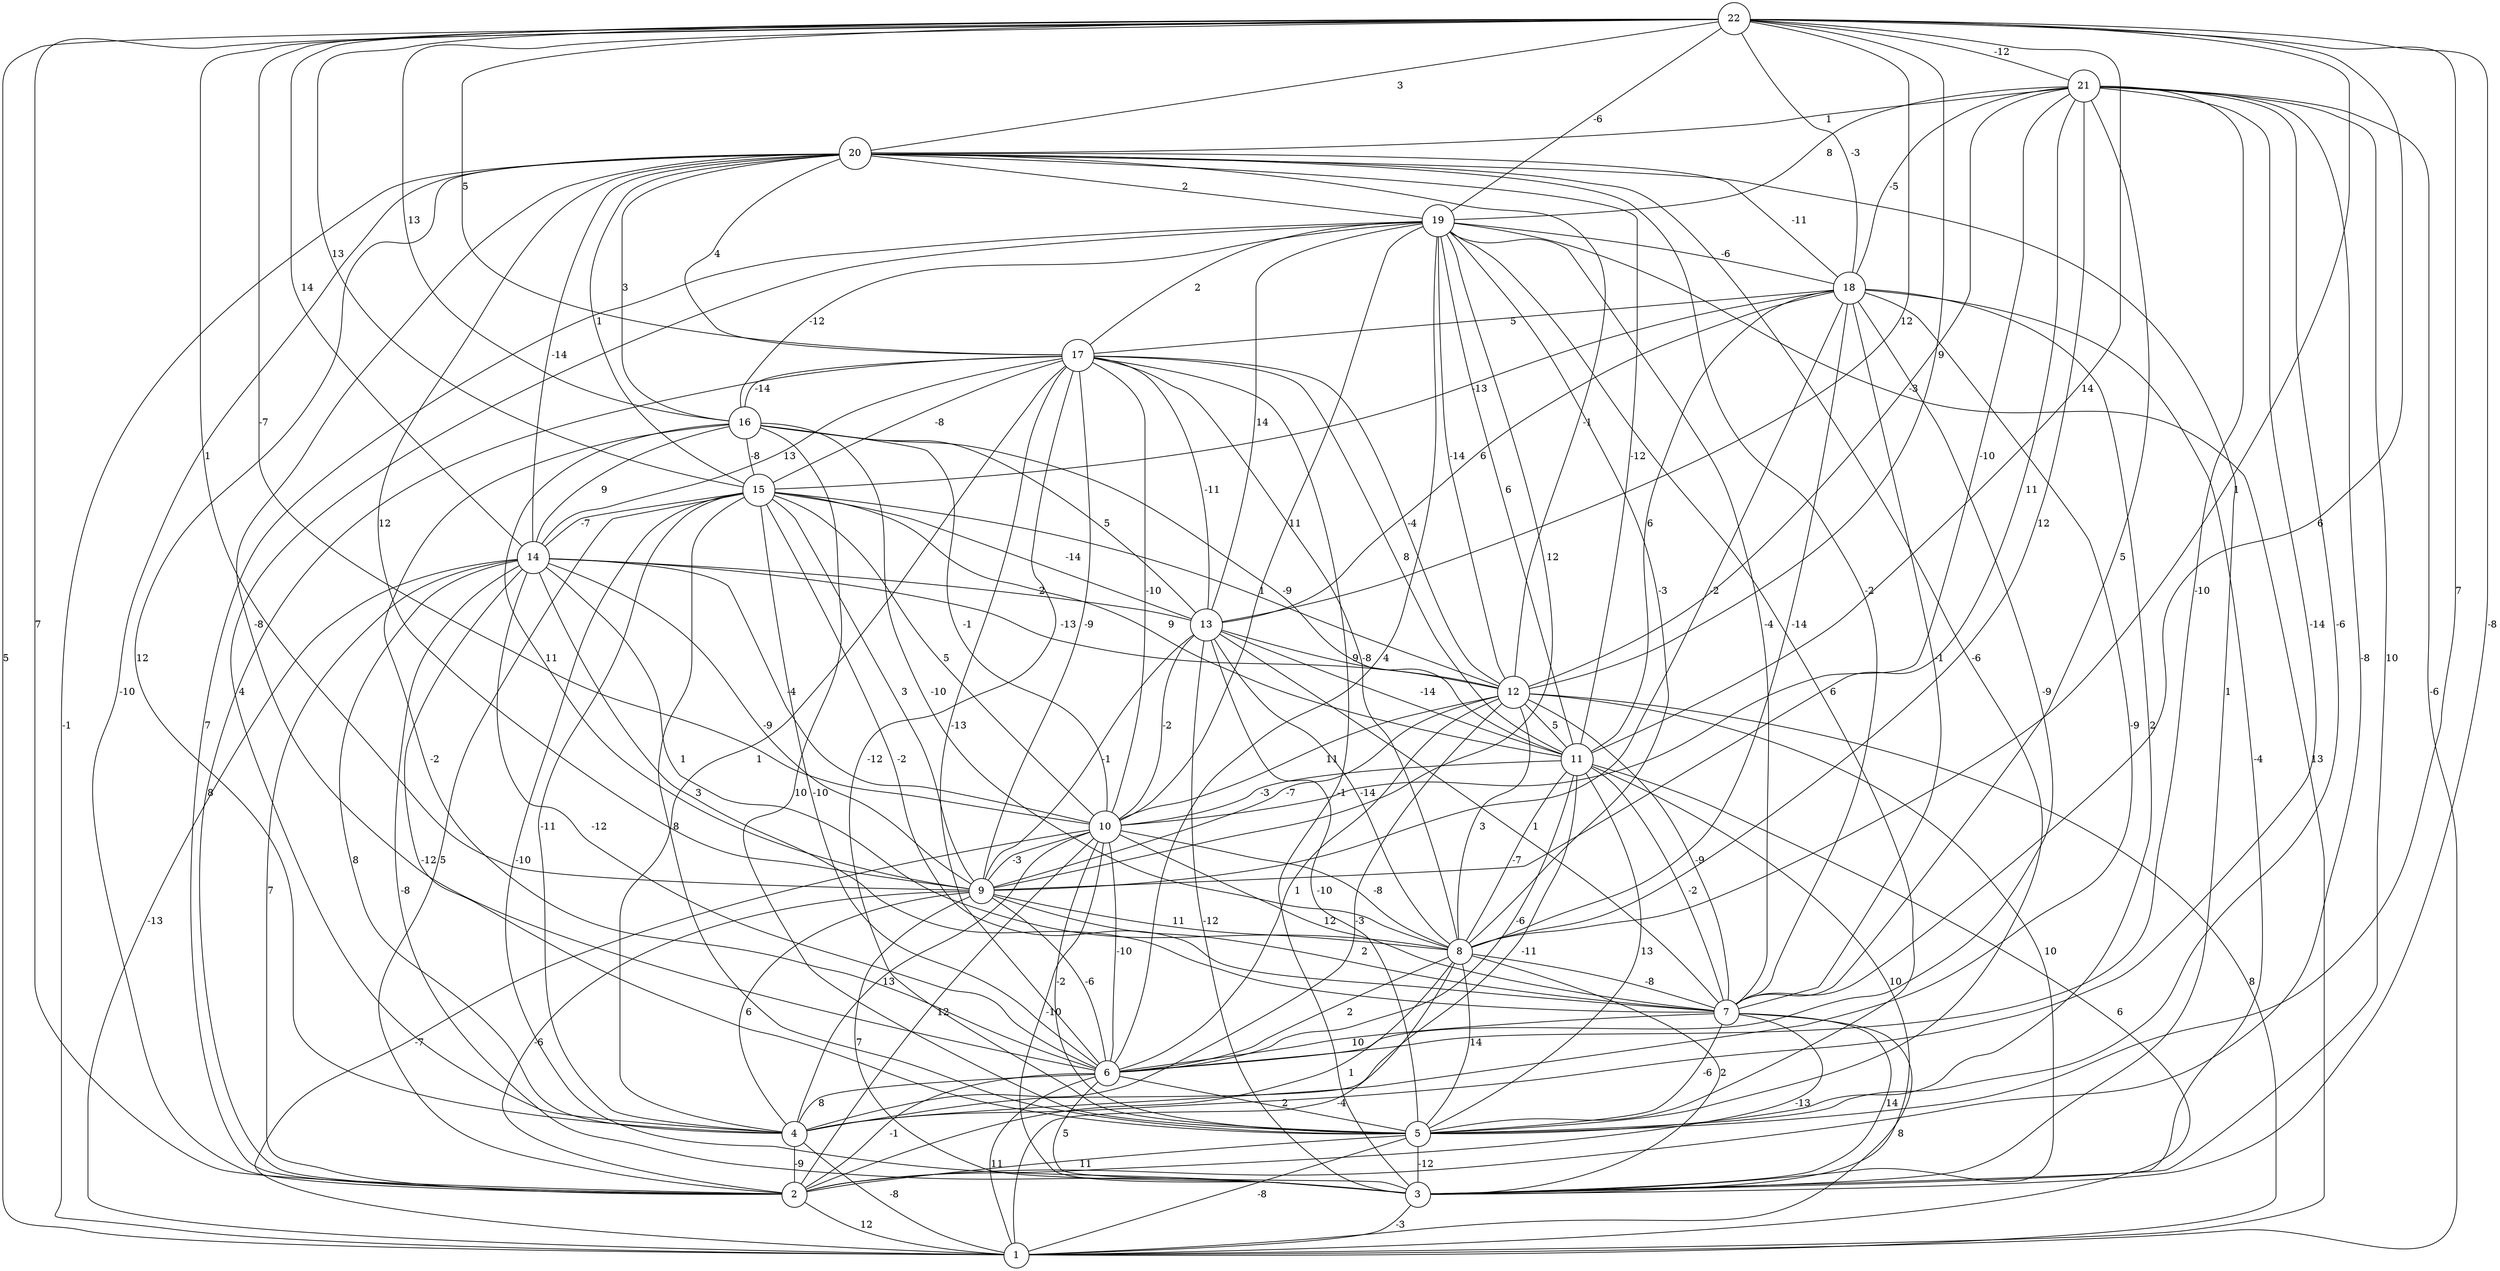 graph { 
	 fontname="Helvetica,Arial,sans-serif" 
	 node [shape = circle]; 
	 22 -- 1 [label = "5"];
	 22 -- 2 [label = "7"];
	 22 -- 3 [label = "-8"];
	 22 -- 5 [label = "7"];
	 22 -- 7 [label = "6"];
	 22 -- 8 [label = "1"];
	 22 -- 9 [label = "1"];
	 22 -- 10 [label = "-7"];
	 22 -- 11 [label = "14"];
	 22 -- 12 [label = "9"];
	 22 -- 13 [label = "12"];
	 22 -- 14 [label = "14"];
	 22 -- 15 [label = "13"];
	 22 -- 16 [label = "13"];
	 22 -- 17 [label = "5"];
	 22 -- 18 [label = "-3"];
	 22 -- 19 [label = "-6"];
	 22 -- 20 [label = "3"];
	 22 -- 21 [label = "-12"];
	 21 -- 1 [label = "-6"];
	 21 -- 2 [label = "-8"];
	 21 -- 3 [label = "10"];
	 21 -- 4 [label = "-14"];
	 21 -- 5 [label = "-6"];
	 21 -- 6 [label = "-10"];
	 21 -- 7 [label = "5"];
	 21 -- 8 [label = "12"];
	 21 -- 9 [label = "11"];
	 21 -- 10 [label = "-10"];
	 21 -- 12 [label = "-3"];
	 21 -- 18 [label = "-5"];
	 21 -- 19 [label = "8"];
	 21 -- 20 [label = "1"];
	 20 -- 1 [label = "-1"];
	 20 -- 2 [label = "-10"];
	 20 -- 3 [label = "1"];
	 20 -- 4 [label = "12"];
	 20 -- 5 [label = "-6"];
	 20 -- 6 [label = "-8"];
	 20 -- 7 [label = "-2"];
	 20 -- 9 [label = "12"];
	 20 -- 11 [label = "-12"];
	 20 -- 12 [label = "-1"];
	 20 -- 14 [label = "-14"];
	 20 -- 15 [label = "1"];
	 20 -- 16 [label = "3"];
	 20 -- 17 [label = "4"];
	 20 -- 18 [label = "-11"];
	 20 -- 19 [label = "2"];
	 19 -- 1 [label = "13"];
	 19 -- 2 [label = "7"];
	 19 -- 4 [label = "4"];
	 19 -- 5 [label = "6"];
	 19 -- 6 [label = "4"];
	 19 -- 7 [label = "-4"];
	 19 -- 8 [label = "-3"];
	 19 -- 9 [label = "12"];
	 19 -- 10 [label = "11"];
	 19 -- 11 [label = "6"];
	 19 -- 12 [label = "-14"];
	 19 -- 13 [label = "14"];
	 19 -- 16 [label = "-12"];
	 19 -- 17 [label = "2"];
	 19 -- 18 [label = "-6"];
	 18 -- 3 [label = "-4"];
	 18 -- 4 [label = "-9"];
	 18 -- 5 [label = "2"];
	 18 -- 6 [label = "-9"];
	 18 -- 7 [label = "-1"];
	 18 -- 8 [label = "-14"];
	 18 -- 9 [label = "-2"];
	 18 -- 11 [label = "6"];
	 18 -- 13 [label = "6"];
	 18 -- 15 [label = "-13"];
	 18 -- 17 [label = "5"];
	 17 -- 2 [label = "8"];
	 17 -- 3 [label = "-1"];
	 17 -- 4 [label = "1"];
	 17 -- 5 [label = "-12"];
	 17 -- 6 [label = "-13"];
	 17 -- 8 [label = "-8"];
	 17 -- 9 [label = "-9"];
	 17 -- 10 [label = "-10"];
	 17 -- 11 [label = "8"];
	 17 -- 12 [label = "-4"];
	 17 -- 13 [label = "-11"];
	 17 -- 14 [label = "13"];
	 17 -- 15 [label = "-8"];
	 17 -- 16 [label = "-14"];
	 16 -- 5 [label = "10"];
	 16 -- 6 [label = "-2"];
	 16 -- 8 [label = "-10"];
	 16 -- 9 [label = "11"];
	 16 -- 10 [label = "-1"];
	 16 -- 11 [label = "-9"];
	 16 -- 13 [label = "5"];
	 16 -- 14 [label = "9"];
	 16 -- 15 [label = "-8"];
	 15 -- 2 [label = "5"];
	 15 -- 3 [label = "-10"];
	 15 -- 4 [label = "-11"];
	 15 -- 5 [label = "8"];
	 15 -- 6 [label = "-10"];
	 15 -- 7 [label = "-2"];
	 15 -- 9 [label = "3"];
	 15 -- 10 [label = "5"];
	 15 -- 11 [label = "9"];
	 15 -- 12 [label = "1"];
	 15 -- 13 [label = "-14"];
	 15 -- 14 [label = "-7"];
	 14 -- 1 [label = "-13"];
	 14 -- 2 [label = "7"];
	 14 -- 3 [label = "-8"];
	 14 -- 4 [label = "8"];
	 14 -- 5 [label = "-12"];
	 14 -- 6 [label = "-12"];
	 14 -- 7 [label = "3"];
	 14 -- 8 [label = "1"];
	 14 -- 9 [label = "-9"];
	 14 -- 10 [label = "-4"];
	 14 -- 12 [label = "-13"];
	 14 -- 13 [label = "2"];
	 13 -- 3 [label = "-12"];
	 13 -- 5 [label = "-10"];
	 13 -- 7 [label = "1"];
	 13 -- 8 [label = "-14"];
	 13 -- 9 [label = "-1"];
	 13 -- 10 [label = "-2"];
	 13 -- 11 [label = "-14"];
	 13 -- 12 [label = "9"];
	 12 -- 1 [label = "8"];
	 12 -- 3 [label = "10"];
	 12 -- 4 [label = "-3"];
	 12 -- 6 [label = "1"];
	 12 -- 7 [label = "-9"];
	 12 -- 8 [label = "3"];
	 12 -- 9 [label = "-7"];
	 12 -- 10 [label = "11"];
	 12 -- 11 [label = "5"];
	 11 -- 1 [label = "6"];
	 11 -- 3 [label = "10"];
	 11 -- 4 [label = "-11"];
	 11 -- 5 [label = "13"];
	 11 -- 6 [label = "-6"];
	 11 -- 7 [label = "-2"];
	 11 -- 8 [label = "-7"];
	 11 -- 10 [label = "-3"];
	 10 -- 1 [label = "-7"];
	 10 -- 2 [label = "12"];
	 10 -- 3 [label = "-10"];
	 10 -- 4 [label = "13"];
	 10 -- 5 [label = "-2"];
	 10 -- 6 [label = "-10"];
	 10 -- 7 [label = "12"];
	 10 -- 8 [label = "-8"];
	 10 -- 9 [label = "-3"];
	 9 -- 2 [label = "-6"];
	 9 -- 3 [label = "7"];
	 9 -- 4 [label = "6"];
	 9 -- 6 [label = "-6"];
	 9 -- 7 [label = "2"];
	 9 -- 8 [label = "11"];
	 8 -- 1 [label = "-4"];
	 8 -- 2 [label = "1"];
	 8 -- 3 [label = "2"];
	 8 -- 5 [label = "14"];
	 8 -- 6 [label = "2"];
	 8 -- 7 [label = "-8"];
	 7 -- 1 [label = "8"];
	 7 -- 2 [label = "-13"];
	 7 -- 3 [label = "14"];
	 7 -- 5 [label = "-6"];
	 7 -- 6 [label = "10"];
	 6 -- 1 [label = "11"];
	 6 -- 2 [label = "-1"];
	 6 -- 3 [label = "5"];
	 6 -- 4 [label = "8"];
	 6 -- 5 [label = "2"];
	 5 -- 1 [label = "-8"];
	 5 -- 2 [label = "11"];
	 5 -- 3 [label = "-12"];
	 4 -- 1 [label = "-8"];
	 4 -- 2 [label = "-9"];
	 3 -- 1 [label = "-3"];
	 2 -- 1 [label = "12"];
	 1;
	 2;
	 3;
	 4;
	 5;
	 6;
	 7;
	 8;
	 9;
	 10;
	 11;
	 12;
	 13;
	 14;
	 15;
	 16;
	 17;
	 18;
	 19;
	 20;
	 21;
	 22;
}
